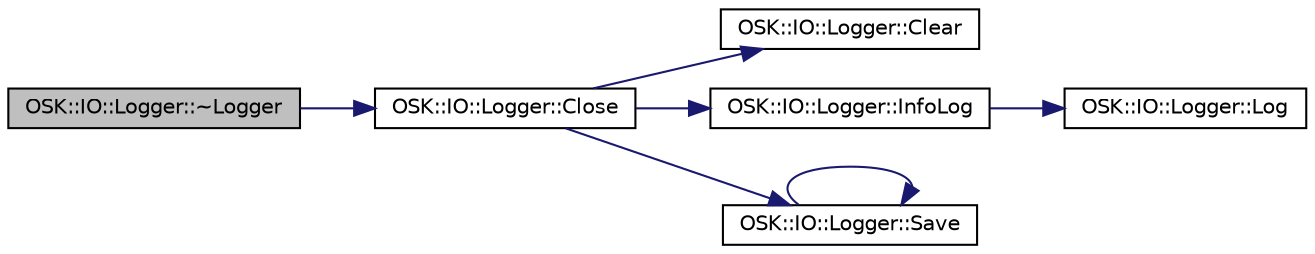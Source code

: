digraph "OSK::IO::Logger::~Logger"
{
 // LATEX_PDF_SIZE
  edge [fontname="Helvetica",fontsize="10",labelfontname="Helvetica",labelfontsize="10"];
  node [fontname="Helvetica",fontsize="10",shape=record];
  rankdir="LR";
  Node1 [label="OSK::IO::Logger::~Logger",height=0.2,width=0.4,color="black", fillcolor="grey75", style="filled", fontcolor="black",tooltip="Cierra el logger, guardando el archivo."];
  Node1 -> Node2 [color="midnightblue",fontsize="10",style="solid",fontname="Helvetica"];
  Node2 [label="OSK::IO::Logger::Close",height=0.2,width=0.4,color="black", fillcolor="white", style="filled",URL="$class_o_s_k_1_1_i_o_1_1_logger.html#ab13114d60ca5f1f69f2ba0f2f1a5bd19",tooltip="Cierra el logger, guardando el archivo."];
  Node2 -> Node3 [color="midnightblue",fontsize="10",style="solid",fontname="Helvetica"];
  Node3 [label="OSK::IO::Logger::Clear",height=0.2,width=0.4,color="black", fillcolor="white", style="filled",URL="$class_o_s_k_1_1_i_o_1_1_logger.html#a1191038d1044a1121e03cc267e9c681c",tooltip="Limpia los contenidos del archivo del log."];
  Node2 -> Node4 [color="midnightblue",fontsize="10",style="solid",fontname="Helvetica"];
  Node4 [label="OSK::IO::Logger::InfoLog",height=0.2,width=0.4,color="black", fillcolor="white", style="filled",URL="$class_o_s_k_1_1_i_o_1_1_logger.html#a3d2a88ffa05f6a74f9d669f1182bacca",tooltip="Manda un mensaje de información."];
  Node4 -> Node5 [color="midnightblue",fontsize="10",style="solid",fontname="Helvetica"];
  Node5 [label="OSK::IO::Logger::Log",height=0.2,width=0.4,color="black", fillcolor="white", style="filled",URL="$class_o_s_k_1_1_i_o_1_1_logger.html#ac2af30faaa120261990f4deb1b566e7b",tooltip="Manda un mensaje por el logger."];
  Node2 -> Node6 [color="midnightblue",fontsize="10",style="solid",fontname="Helvetica"];
  Node6 [label="OSK::IO::Logger::Save",height=0.2,width=0.4,color="black", fillcolor="white", style="filled",URL="$class_o_s_k_1_1_i_o_1_1_logger.html#ab493233540e62404d594ea32de744fc3",tooltip="Guarda el archivo del log, en la ruta especificada en Logger::Start()."];
  Node6 -> Node6 [color="midnightblue",fontsize="10",style="solid",fontname="Helvetica"];
}
